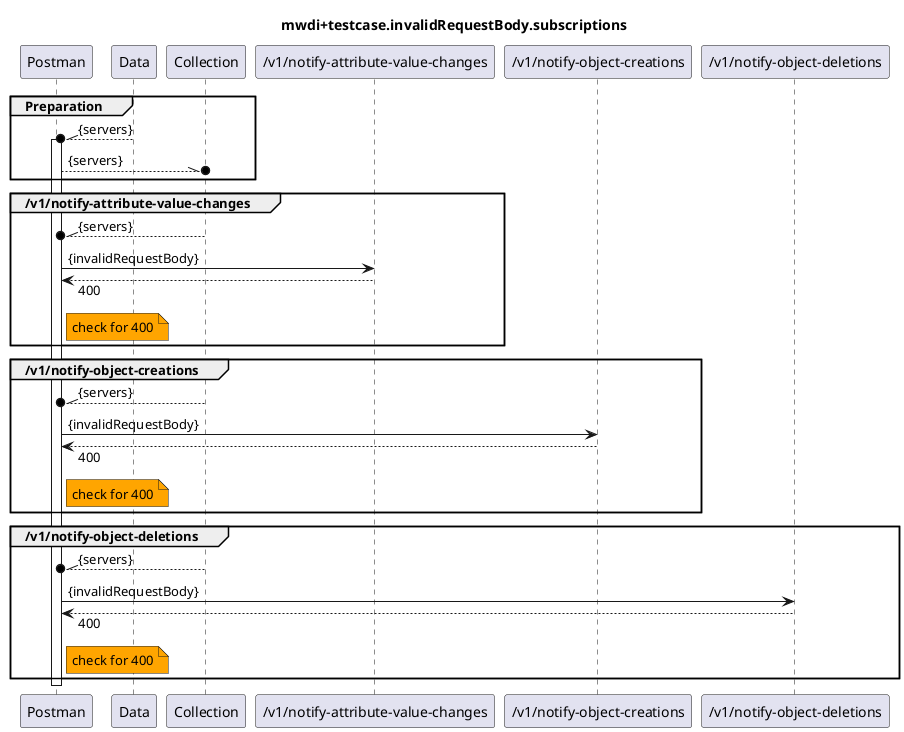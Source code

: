 @startuml mwdi+diagram.invalidRequestBody.subscriptions
skinparam responseMessageBelowArrow true

title
mwdi+testcase.invalidRequestBody.subscriptions
end title

participant "Postman" as Postman
participant "Data" as Data
participant "Collection" as Collection

participant "/v1/notify-attribute-value-changes" as NAVC
participant "/v1/notify-object-creations" as NOC
participant "/v1/notify-object-deletions" as NOD


group Preparation
  Data --\\o Postman : {servers}
  activate Postman
  Postman --\\o Collection : {servers}
end

group /v1/notify-attribute-value-changes
  Collection --\\o Postman : {servers}
  Postman -> NAVC : {invalidRequestBody}
  Postman <-- NAVC : 400
  note right Postman #Orange
    check for 400
  end note
end

group /v1/notify-object-creations
  Collection --\\o Postman : {servers}
  Postman -> NOC : {invalidRequestBody}
  Postman <-- NOC : 400
  note right Postman #Orange
    check for 400
  end note
end

group /v1/notify-object-deletions
  Collection --\\o Postman : {servers}
  Postman -> NOD : {invalidRequestBody}
  Postman <-- NOD : 400
  note right Postman #Orange
    check for 400
  end note
end

deactivate Postman

@enduml
